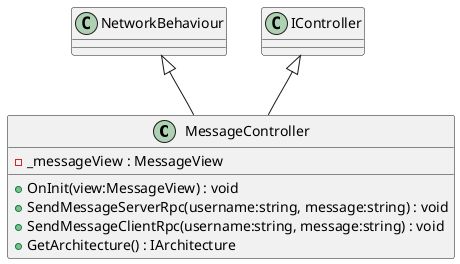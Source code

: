 @startuml
class MessageController {
    - _messageView : MessageView
    + OnInit(view:MessageView) : void
    + SendMessageServerRpc(username:string, message:string) : void
    + SendMessageClientRpc(username:string, message:string) : void
    + GetArchitecture() : IArchitecture
}
NetworkBehaviour <|-- MessageController
IController <|-- MessageController
@enduml
